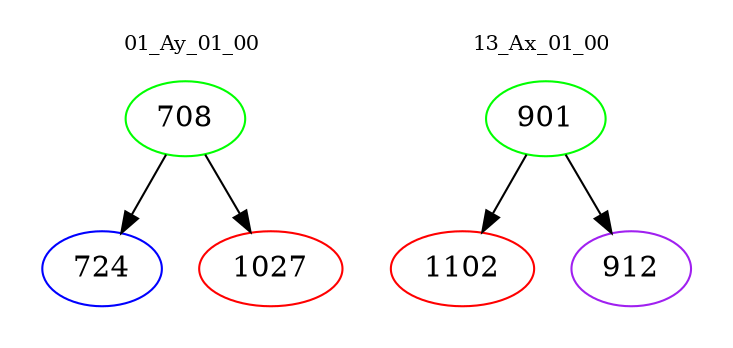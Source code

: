 digraph{
subgraph cluster_0 {
color = white
label = "01_Ay_01_00";
fontsize=10;
T0_708 [label="708", color="green"]
T0_708 -> T0_724 [color="black"]
T0_724 [label="724", color="blue"]
T0_708 -> T0_1027 [color="black"]
T0_1027 [label="1027", color="red"]
}
subgraph cluster_1 {
color = white
label = "13_Ax_01_00";
fontsize=10;
T1_901 [label="901", color="green"]
T1_901 -> T1_1102 [color="black"]
T1_1102 [label="1102", color="red"]
T1_901 -> T1_912 [color="black"]
T1_912 [label="912", color="purple"]
}
}
